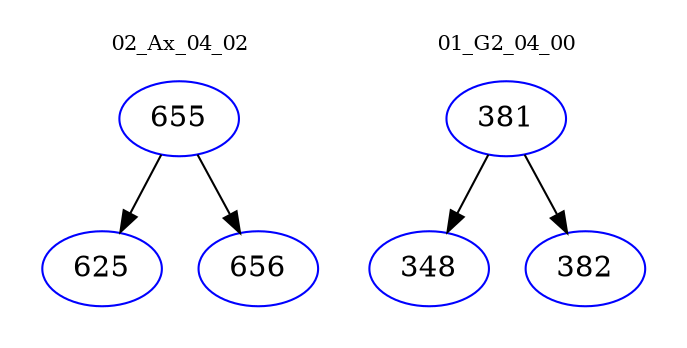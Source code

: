 digraph{
subgraph cluster_0 {
color = white
label = "02_Ax_04_02";
fontsize=10;
T0_655 [label="655", color="blue"]
T0_655 -> T0_625 [color="black"]
T0_625 [label="625", color="blue"]
T0_655 -> T0_656 [color="black"]
T0_656 [label="656", color="blue"]
}
subgraph cluster_1 {
color = white
label = "01_G2_04_00";
fontsize=10;
T1_381 [label="381", color="blue"]
T1_381 -> T1_348 [color="black"]
T1_348 [label="348", color="blue"]
T1_381 -> T1_382 [color="black"]
T1_382 [label="382", color="blue"]
}
}

